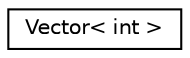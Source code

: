 digraph "Graphical Class Hierarchy"
{
 // LATEX_PDF_SIZE
  edge [fontname="Helvetica",fontsize="10",labelfontname="Helvetica",labelfontsize="10"];
  node [fontname="Helvetica",fontsize="10",shape=record];
  rankdir="LR";
  Node0 [label="Vector\< int \>",height=0.2,width=0.4,color="black", fillcolor="white", style="filled",URL="$class_vector.html",tooltip=" "];
}

